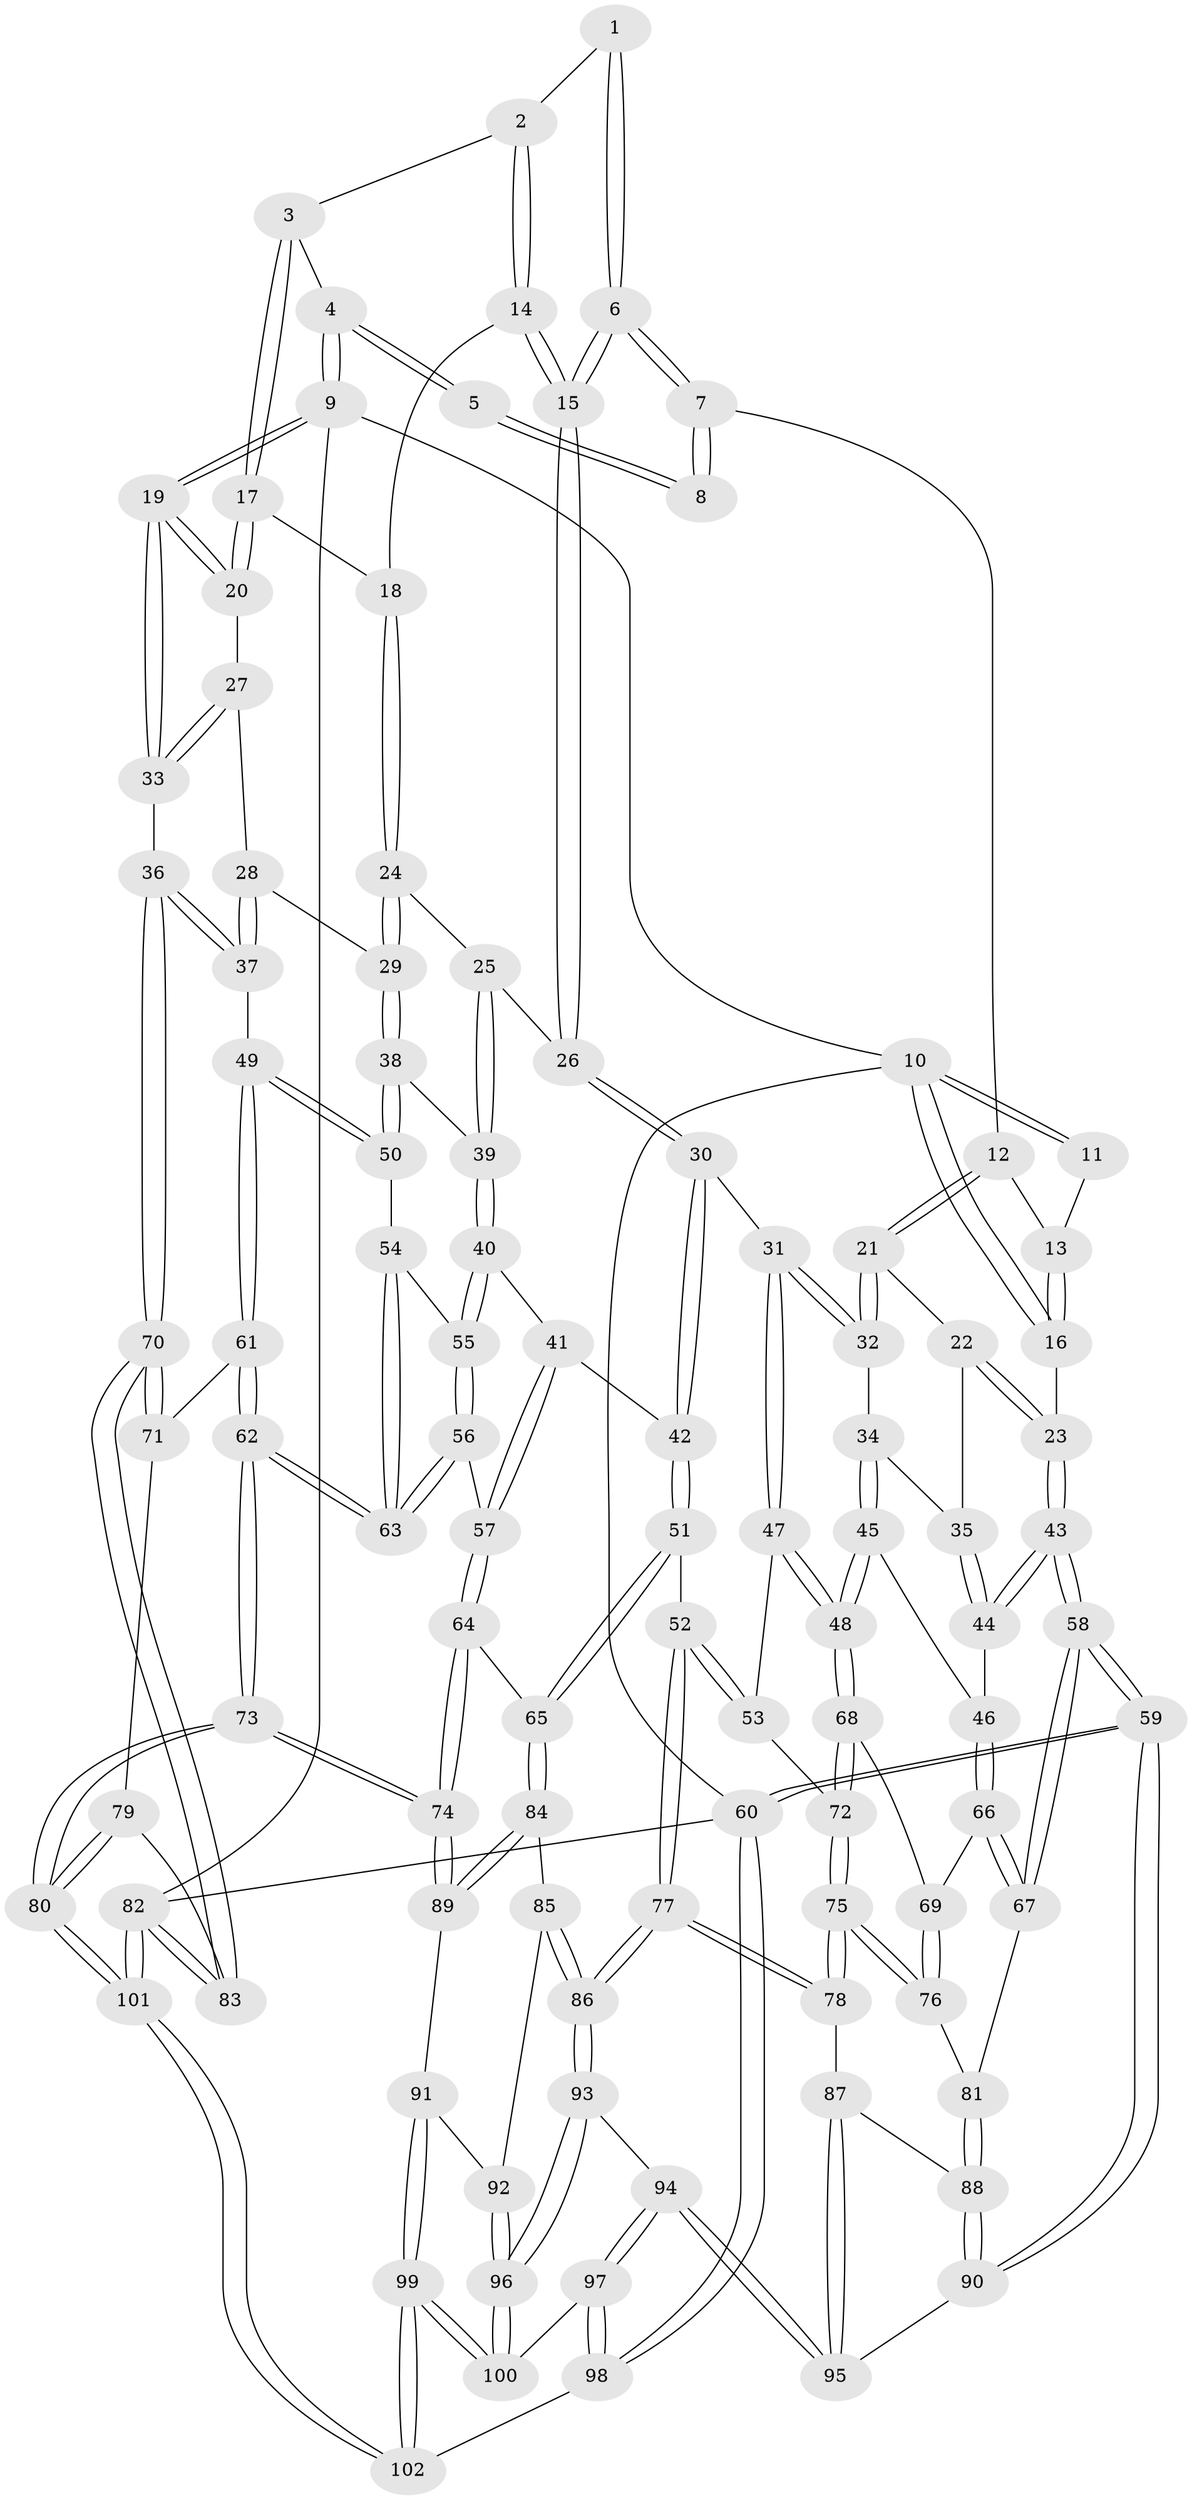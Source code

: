 // Generated by graph-tools (version 1.1) at 2025/11/02/21/25 10:11:13]
// undirected, 102 vertices, 252 edges
graph export_dot {
graph [start="1"]
  node [color=gray90,style=filled];
  1 [pos="+0.6730296247196254+0.05878731297009046"];
  2 [pos="+0.7493042958427903+0.1113924672383581"];
  3 [pos="+0.8131783408883437+0.09957713307200441"];
  4 [pos="+1+0"];
  5 [pos="+0.656331947041484+0"];
  6 [pos="+0.44796430376068114+0.1566534785274229"];
  7 [pos="+0.417153882923606+0.11719413363731376"];
  8 [pos="+0.37873881766820255+0"];
  9 [pos="+1+0"];
  10 [pos="+0+0"];
  11 [pos="+0.28793768198158876+0"];
  12 [pos="+0.21753935008804806+0.20252508549253462"];
  13 [pos="+0.11951606411725153+0.12983768098057094"];
  14 [pos="+0.6916719652373072+0.1762022219968941"];
  15 [pos="+0.47461969973557866+0.2131461431522892"];
  16 [pos="+0+0.12800746669096089"];
  17 [pos="+0.855259383470442+0.21679390475163424"];
  18 [pos="+0.7420111793118822+0.26779453637542006"];
  19 [pos="+1+0"];
  20 [pos="+0.8843389847363926+0.23937264162333927"];
  21 [pos="+0.17770751898511827+0.29256484439792807"];
  22 [pos="+0.11356567362133775+0.3092032185893916"];
  23 [pos="+0+0.23517743505246289"];
  24 [pos="+0.7291514402307168+0.2942239768682019"];
  25 [pos="+0.4981774920387521+0.2552719531872852"];
  26 [pos="+0.4779797805166803+0.2397486811690046"];
  27 [pos="+0.8990349477460268+0.265094750583122"];
  28 [pos="+0.8645632960829323+0.3457466405619626"];
  29 [pos="+0.7502819230145096+0.409807286358609"];
  30 [pos="+0.39824970274010396+0.3818806845737121"];
  31 [pos="+0.286338374727718+0.41545121811462743"];
  32 [pos="+0.2647517754519603+0.40452996440778294"];
  33 [pos="+1+0.3393914175737105"];
  34 [pos="+0.1224219243336116+0.45778572359592684"];
  35 [pos="+0.11035365849897268+0.4496603702658013"];
  36 [pos="+1+0.4724454384068416"];
  37 [pos="+0.9490521773544948+0.44553112801979716"];
  38 [pos="+0.7471003520603385+0.4163543310905974"];
  39 [pos="+0.613871339179672+0.39729203282803927"];
  40 [pos="+0.570025992821289+0.501665346549942"];
  41 [pos="+0.5223600617318832+0.5153231926603561"];
  42 [pos="+0.4557430433036331+0.5055061323371802"];
  43 [pos="+0+0.39517340951648705"];
  44 [pos="+0.015075650045987187+0.4538821145170161"];
  45 [pos="+0.1403008512892445+0.5396819710571544"];
  46 [pos="+0.08051785633732327+0.5620737278902866"];
  47 [pos="+0.28127945228885104+0.44016757623196"];
  48 [pos="+0.17856702792661933+0.5635791011932718"];
  49 [pos="+0.8146886757838725+0.5163733442607866"];
  50 [pos="+0.764212038450522+0.4848722845802152"];
  51 [pos="+0.40258906009109424+0.6142332225565806"];
  52 [pos="+0.3987357756722053+0.6142478680823859"];
  53 [pos="+0.31226938259152903+0.5714379194031858"];
  54 [pos="+0.738413817194773+0.5079716993362584"];
  55 [pos="+0.6414117531607026+0.5518577639070866"];
  56 [pos="+0.6346784585056496+0.5955973934321681"];
  57 [pos="+0.5515383015281574+0.6210587253432478"];
  58 [pos="+0+0.6825263481032156"];
  59 [pos="+0+0.7905723091671479"];
  60 [pos="+0+1"];
  61 [pos="+0.8571859600309603+0.6034677580601476"];
  62 [pos="+0.706537800355479+0.7556505004411704"];
  63 [pos="+0.7060653654363979+0.7536703849787496"];
  64 [pos="+0.5318687293377453+0.6568730820520459"];
  65 [pos="+0.43740910498686153+0.6626969023369326"];
  66 [pos="+0.020879164608987363+0.6249869775184285"];
  67 [pos="+0+0.6474136883108447"];
  68 [pos="+0.1886305884934729+0.5862776208426522"];
  69 [pos="+0.044905048243262934+0.6329113709626776"];
  70 [pos="+1+0.5302629002101669"];
  71 [pos="+0.9008749957534407+0.6189562363836428"];
  72 [pos="+0.20535116961224067+0.6173800111282977"];
  73 [pos="+0.6928247016730614+0.8136931794631013"];
  74 [pos="+0.6858514979477693+0.8135425685890055"];
  75 [pos="+0.20140745532640794+0.6573973073833662"];
  76 [pos="+0.125292791899252+0.6670839024933406"];
  77 [pos="+0.24438255112109664+0.7315447276237872"];
  78 [pos="+0.236492390532252+0.7260392700649814"];
  79 [pos="+0.910193486904951+0.6660010508879993"];
  80 [pos="+0.9577804111277878+1"];
  81 [pos="+0.10092809537567912+0.7149762867349002"];
  82 [pos="+1+1"];
  83 [pos="+1+0.780665693441538"];
  84 [pos="+0.4373830102529282+0.6631476773662577"];
  85 [pos="+0.4045403123691309+0.7603951475009877"];
  86 [pos="+0.2546459788449911+0.7498809018547281"];
  87 [pos="+0.1808639566050649+0.7509436847950958"];
  88 [pos="+0.09677497944246623+0.779315113354692"];
  89 [pos="+0.5836025321782139+0.841191337744881"];
  90 [pos="+0.0791077923404391+0.7954472274947477"];
  91 [pos="+0.5615204658835533+0.8519075636589919"];
  92 [pos="+0.4053759368762591+0.7625789316571701"];
  93 [pos="+0.2589273015658635+0.8357612628492074"];
  94 [pos="+0.15608295100314765+0.8986703578263083"];
  95 [pos="+0.14443793731174984+0.8806605091856288"];
  96 [pos="+0.3574889256290585+0.920077281022688"];
  97 [pos="+0.14575952709100873+0.9332555465978553"];
  98 [pos="+0+1"];
  99 [pos="+0.4088267933078161+1"];
  100 [pos="+0.36684599924733075+0.9388433824934561"];
  101 [pos="+1+1"];
  102 [pos="+0.3905722871485089+1"];
  1 -- 2;
  1 -- 6;
  1 -- 6;
  2 -- 3;
  2 -- 14;
  2 -- 14;
  3 -- 4;
  3 -- 17;
  3 -- 17;
  4 -- 5;
  4 -- 5;
  4 -- 9;
  4 -- 9;
  5 -- 8;
  5 -- 8;
  6 -- 7;
  6 -- 7;
  6 -- 15;
  6 -- 15;
  7 -- 8;
  7 -- 8;
  7 -- 12;
  9 -- 10;
  9 -- 19;
  9 -- 19;
  9 -- 82;
  10 -- 11;
  10 -- 11;
  10 -- 16;
  10 -- 16;
  10 -- 60;
  11 -- 13;
  12 -- 13;
  12 -- 21;
  12 -- 21;
  13 -- 16;
  13 -- 16;
  14 -- 15;
  14 -- 15;
  14 -- 18;
  15 -- 26;
  15 -- 26;
  16 -- 23;
  17 -- 18;
  17 -- 20;
  17 -- 20;
  18 -- 24;
  18 -- 24;
  19 -- 20;
  19 -- 20;
  19 -- 33;
  19 -- 33;
  20 -- 27;
  21 -- 22;
  21 -- 32;
  21 -- 32;
  22 -- 23;
  22 -- 23;
  22 -- 35;
  23 -- 43;
  23 -- 43;
  24 -- 25;
  24 -- 29;
  24 -- 29;
  25 -- 26;
  25 -- 39;
  25 -- 39;
  26 -- 30;
  26 -- 30;
  27 -- 28;
  27 -- 33;
  27 -- 33;
  28 -- 29;
  28 -- 37;
  28 -- 37;
  29 -- 38;
  29 -- 38;
  30 -- 31;
  30 -- 42;
  30 -- 42;
  31 -- 32;
  31 -- 32;
  31 -- 47;
  31 -- 47;
  32 -- 34;
  33 -- 36;
  34 -- 35;
  34 -- 45;
  34 -- 45;
  35 -- 44;
  35 -- 44;
  36 -- 37;
  36 -- 37;
  36 -- 70;
  36 -- 70;
  37 -- 49;
  38 -- 39;
  38 -- 50;
  38 -- 50;
  39 -- 40;
  39 -- 40;
  40 -- 41;
  40 -- 55;
  40 -- 55;
  41 -- 42;
  41 -- 57;
  41 -- 57;
  42 -- 51;
  42 -- 51;
  43 -- 44;
  43 -- 44;
  43 -- 58;
  43 -- 58;
  44 -- 46;
  45 -- 46;
  45 -- 48;
  45 -- 48;
  46 -- 66;
  46 -- 66;
  47 -- 48;
  47 -- 48;
  47 -- 53;
  48 -- 68;
  48 -- 68;
  49 -- 50;
  49 -- 50;
  49 -- 61;
  49 -- 61;
  50 -- 54;
  51 -- 52;
  51 -- 65;
  51 -- 65;
  52 -- 53;
  52 -- 53;
  52 -- 77;
  52 -- 77;
  53 -- 72;
  54 -- 55;
  54 -- 63;
  54 -- 63;
  55 -- 56;
  55 -- 56;
  56 -- 57;
  56 -- 63;
  56 -- 63;
  57 -- 64;
  57 -- 64;
  58 -- 59;
  58 -- 59;
  58 -- 67;
  58 -- 67;
  59 -- 60;
  59 -- 60;
  59 -- 90;
  59 -- 90;
  60 -- 98;
  60 -- 98;
  60 -- 82;
  61 -- 62;
  61 -- 62;
  61 -- 71;
  62 -- 63;
  62 -- 63;
  62 -- 73;
  62 -- 73;
  64 -- 65;
  64 -- 74;
  64 -- 74;
  65 -- 84;
  65 -- 84;
  66 -- 67;
  66 -- 67;
  66 -- 69;
  67 -- 81;
  68 -- 69;
  68 -- 72;
  68 -- 72;
  69 -- 76;
  69 -- 76;
  70 -- 71;
  70 -- 71;
  70 -- 83;
  70 -- 83;
  71 -- 79;
  72 -- 75;
  72 -- 75;
  73 -- 74;
  73 -- 74;
  73 -- 80;
  73 -- 80;
  74 -- 89;
  74 -- 89;
  75 -- 76;
  75 -- 76;
  75 -- 78;
  75 -- 78;
  76 -- 81;
  77 -- 78;
  77 -- 78;
  77 -- 86;
  77 -- 86;
  78 -- 87;
  79 -- 80;
  79 -- 80;
  79 -- 83;
  80 -- 101;
  80 -- 101;
  81 -- 88;
  81 -- 88;
  82 -- 83;
  82 -- 83;
  82 -- 101;
  82 -- 101;
  84 -- 85;
  84 -- 89;
  84 -- 89;
  85 -- 86;
  85 -- 86;
  85 -- 92;
  86 -- 93;
  86 -- 93;
  87 -- 88;
  87 -- 95;
  87 -- 95;
  88 -- 90;
  88 -- 90;
  89 -- 91;
  90 -- 95;
  91 -- 92;
  91 -- 99;
  91 -- 99;
  92 -- 96;
  92 -- 96;
  93 -- 94;
  93 -- 96;
  93 -- 96;
  94 -- 95;
  94 -- 95;
  94 -- 97;
  94 -- 97;
  96 -- 100;
  96 -- 100;
  97 -- 98;
  97 -- 98;
  97 -- 100;
  98 -- 102;
  99 -- 100;
  99 -- 100;
  99 -- 102;
  99 -- 102;
  101 -- 102;
  101 -- 102;
}
